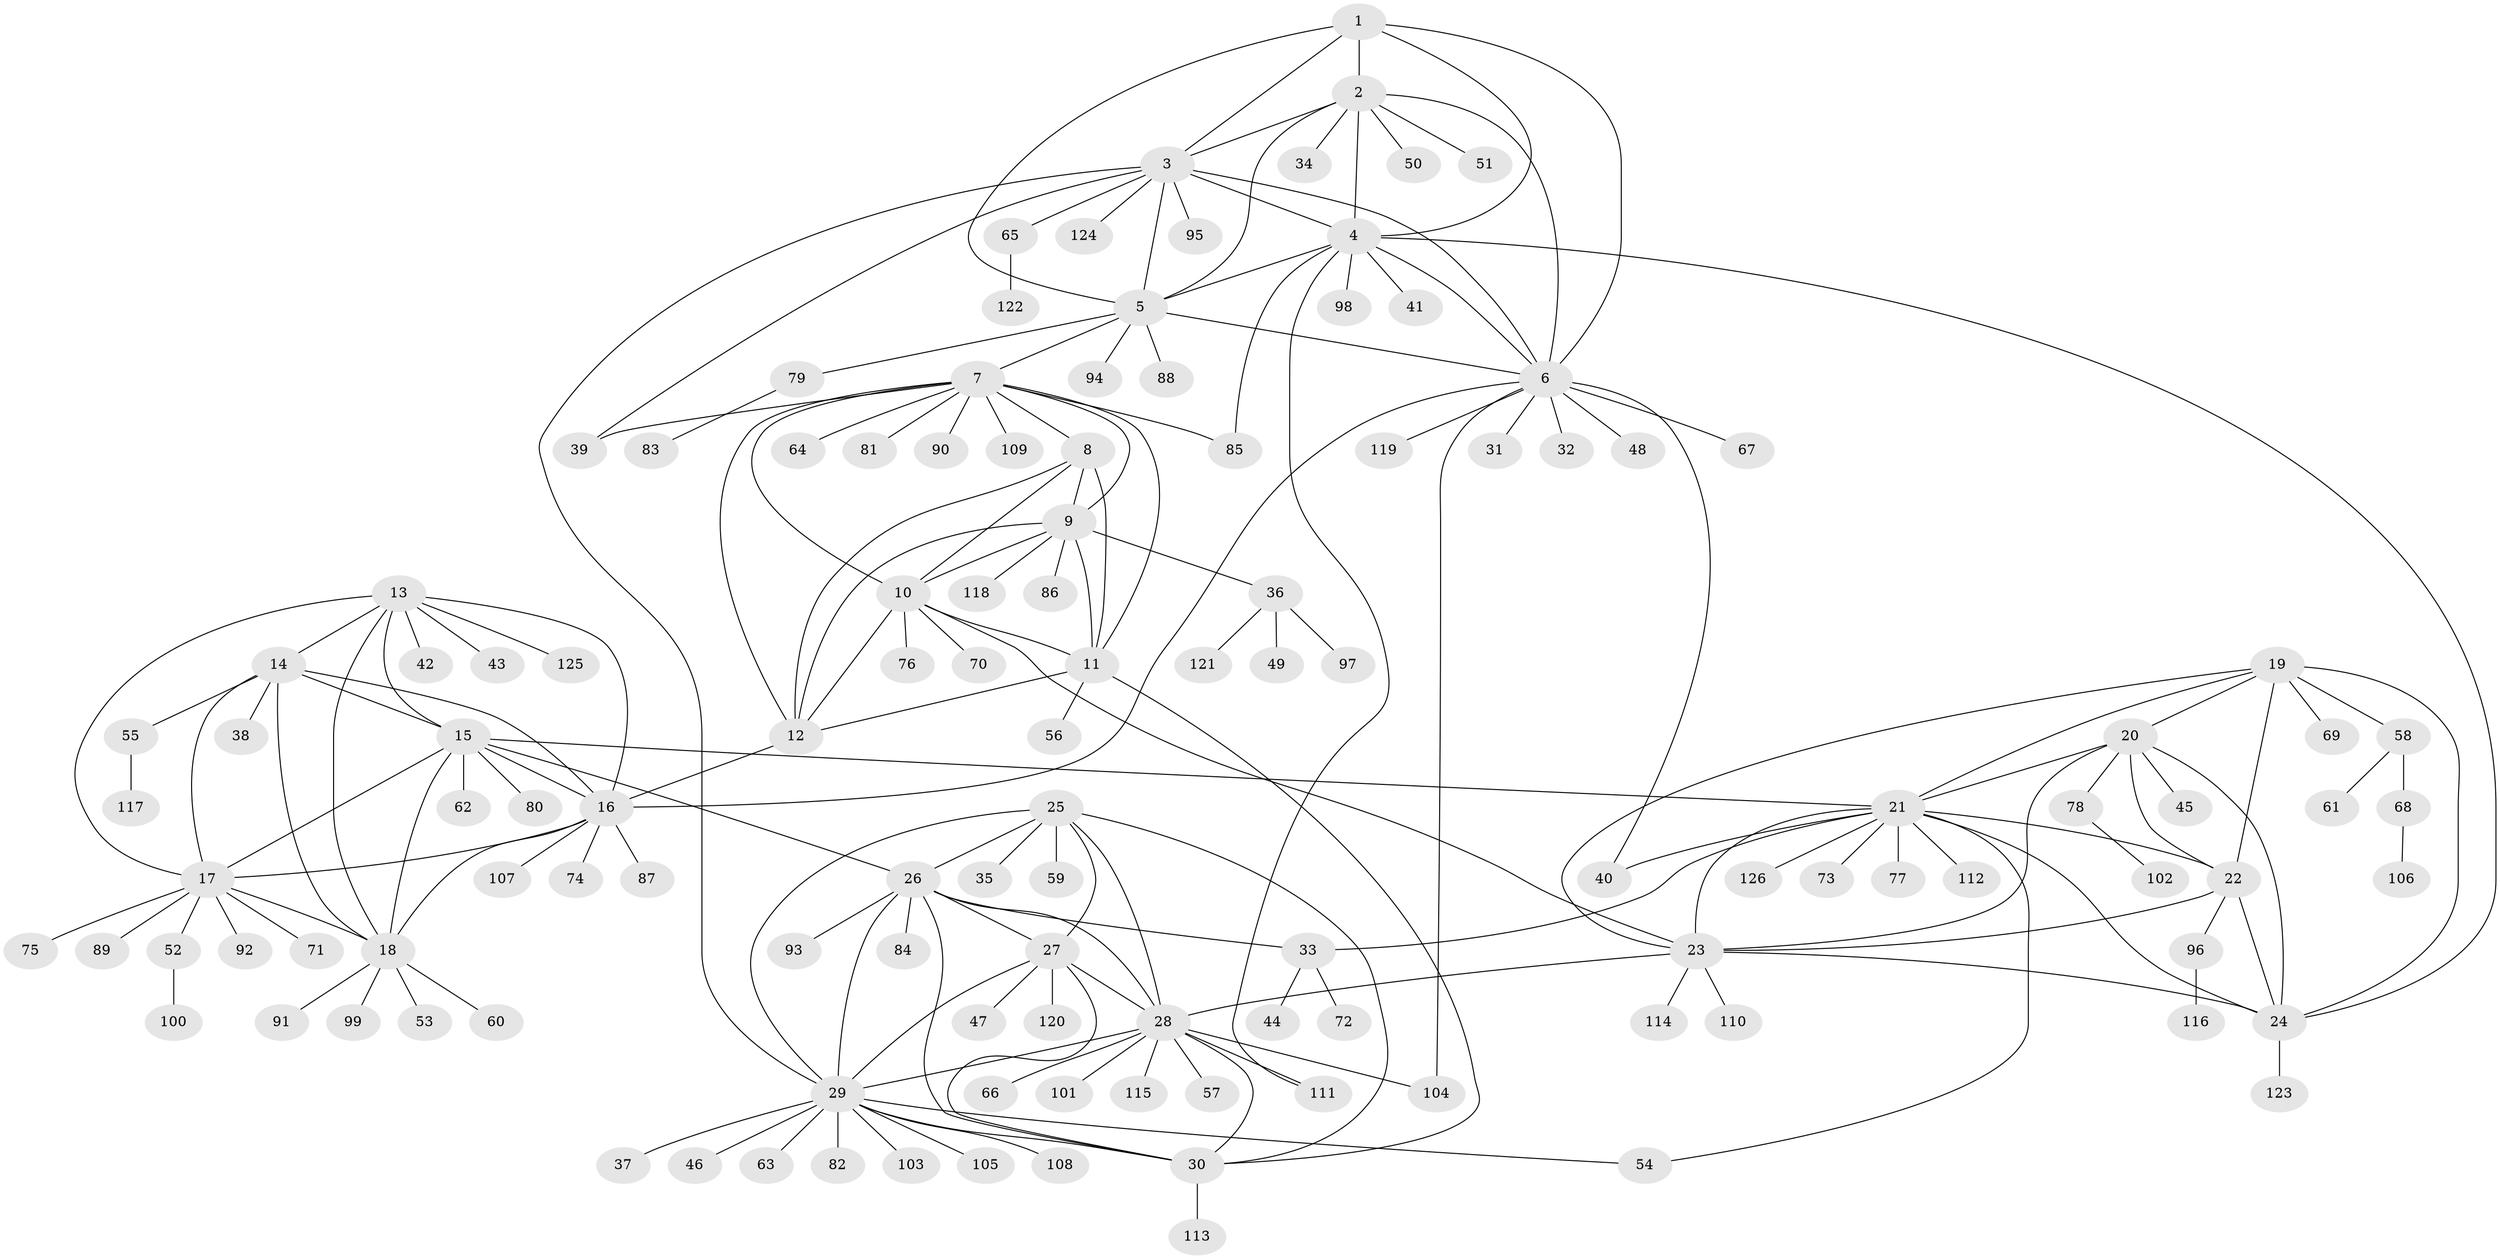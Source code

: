 // Generated by graph-tools (version 1.1) at 2025/15/03/09/25 04:15:59]
// undirected, 126 vertices, 188 edges
graph export_dot {
graph [start="1"]
  node [color=gray90,style=filled];
  1;
  2;
  3;
  4;
  5;
  6;
  7;
  8;
  9;
  10;
  11;
  12;
  13;
  14;
  15;
  16;
  17;
  18;
  19;
  20;
  21;
  22;
  23;
  24;
  25;
  26;
  27;
  28;
  29;
  30;
  31;
  32;
  33;
  34;
  35;
  36;
  37;
  38;
  39;
  40;
  41;
  42;
  43;
  44;
  45;
  46;
  47;
  48;
  49;
  50;
  51;
  52;
  53;
  54;
  55;
  56;
  57;
  58;
  59;
  60;
  61;
  62;
  63;
  64;
  65;
  66;
  67;
  68;
  69;
  70;
  71;
  72;
  73;
  74;
  75;
  76;
  77;
  78;
  79;
  80;
  81;
  82;
  83;
  84;
  85;
  86;
  87;
  88;
  89;
  90;
  91;
  92;
  93;
  94;
  95;
  96;
  97;
  98;
  99;
  100;
  101;
  102;
  103;
  104;
  105;
  106;
  107;
  108;
  109;
  110;
  111;
  112;
  113;
  114;
  115;
  116;
  117;
  118;
  119;
  120;
  121;
  122;
  123;
  124;
  125;
  126;
  1 -- 2;
  1 -- 3;
  1 -- 4;
  1 -- 5;
  1 -- 6;
  2 -- 3;
  2 -- 4;
  2 -- 5;
  2 -- 6;
  2 -- 34;
  2 -- 50;
  2 -- 51;
  3 -- 4;
  3 -- 5;
  3 -- 6;
  3 -- 29;
  3 -- 39;
  3 -- 65;
  3 -- 95;
  3 -- 124;
  4 -- 5;
  4 -- 6;
  4 -- 24;
  4 -- 41;
  4 -- 85;
  4 -- 98;
  4 -- 111;
  5 -- 6;
  5 -- 7;
  5 -- 79;
  5 -- 88;
  5 -- 94;
  6 -- 16;
  6 -- 31;
  6 -- 32;
  6 -- 40;
  6 -- 48;
  6 -- 67;
  6 -- 104;
  6 -- 119;
  7 -- 8;
  7 -- 9;
  7 -- 10;
  7 -- 11;
  7 -- 12;
  7 -- 39;
  7 -- 64;
  7 -- 81;
  7 -- 85;
  7 -- 90;
  7 -- 109;
  8 -- 9;
  8 -- 10;
  8 -- 11;
  8 -- 12;
  9 -- 10;
  9 -- 11;
  9 -- 12;
  9 -- 36;
  9 -- 86;
  9 -- 118;
  10 -- 11;
  10 -- 12;
  10 -- 23;
  10 -- 70;
  10 -- 76;
  11 -- 12;
  11 -- 30;
  11 -- 56;
  12 -- 16;
  13 -- 14;
  13 -- 15;
  13 -- 16;
  13 -- 17;
  13 -- 18;
  13 -- 42;
  13 -- 43;
  13 -- 125;
  14 -- 15;
  14 -- 16;
  14 -- 17;
  14 -- 18;
  14 -- 38;
  14 -- 55;
  15 -- 16;
  15 -- 17;
  15 -- 18;
  15 -- 21;
  15 -- 26;
  15 -- 62;
  15 -- 80;
  16 -- 17;
  16 -- 18;
  16 -- 74;
  16 -- 87;
  16 -- 107;
  17 -- 18;
  17 -- 52;
  17 -- 71;
  17 -- 75;
  17 -- 89;
  17 -- 92;
  18 -- 53;
  18 -- 60;
  18 -- 91;
  18 -- 99;
  19 -- 20;
  19 -- 21;
  19 -- 22;
  19 -- 23;
  19 -- 24;
  19 -- 58;
  19 -- 69;
  20 -- 21;
  20 -- 22;
  20 -- 23;
  20 -- 24;
  20 -- 45;
  20 -- 78;
  21 -- 22;
  21 -- 23;
  21 -- 24;
  21 -- 33;
  21 -- 40;
  21 -- 54;
  21 -- 73;
  21 -- 77;
  21 -- 112;
  21 -- 126;
  22 -- 23;
  22 -- 24;
  22 -- 96;
  23 -- 24;
  23 -- 28;
  23 -- 110;
  23 -- 114;
  24 -- 123;
  25 -- 26;
  25 -- 27;
  25 -- 28;
  25 -- 29;
  25 -- 30;
  25 -- 35;
  25 -- 59;
  26 -- 27;
  26 -- 28;
  26 -- 29;
  26 -- 30;
  26 -- 33;
  26 -- 84;
  26 -- 93;
  27 -- 28;
  27 -- 29;
  27 -- 30;
  27 -- 47;
  27 -- 120;
  28 -- 29;
  28 -- 30;
  28 -- 57;
  28 -- 66;
  28 -- 101;
  28 -- 104;
  28 -- 111;
  28 -- 115;
  29 -- 30;
  29 -- 37;
  29 -- 46;
  29 -- 54;
  29 -- 63;
  29 -- 82;
  29 -- 103;
  29 -- 105;
  29 -- 108;
  30 -- 113;
  33 -- 44;
  33 -- 72;
  36 -- 49;
  36 -- 97;
  36 -- 121;
  52 -- 100;
  55 -- 117;
  58 -- 61;
  58 -- 68;
  65 -- 122;
  68 -- 106;
  78 -- 102;
  79 -- 83;
  96 -- 116;
}
